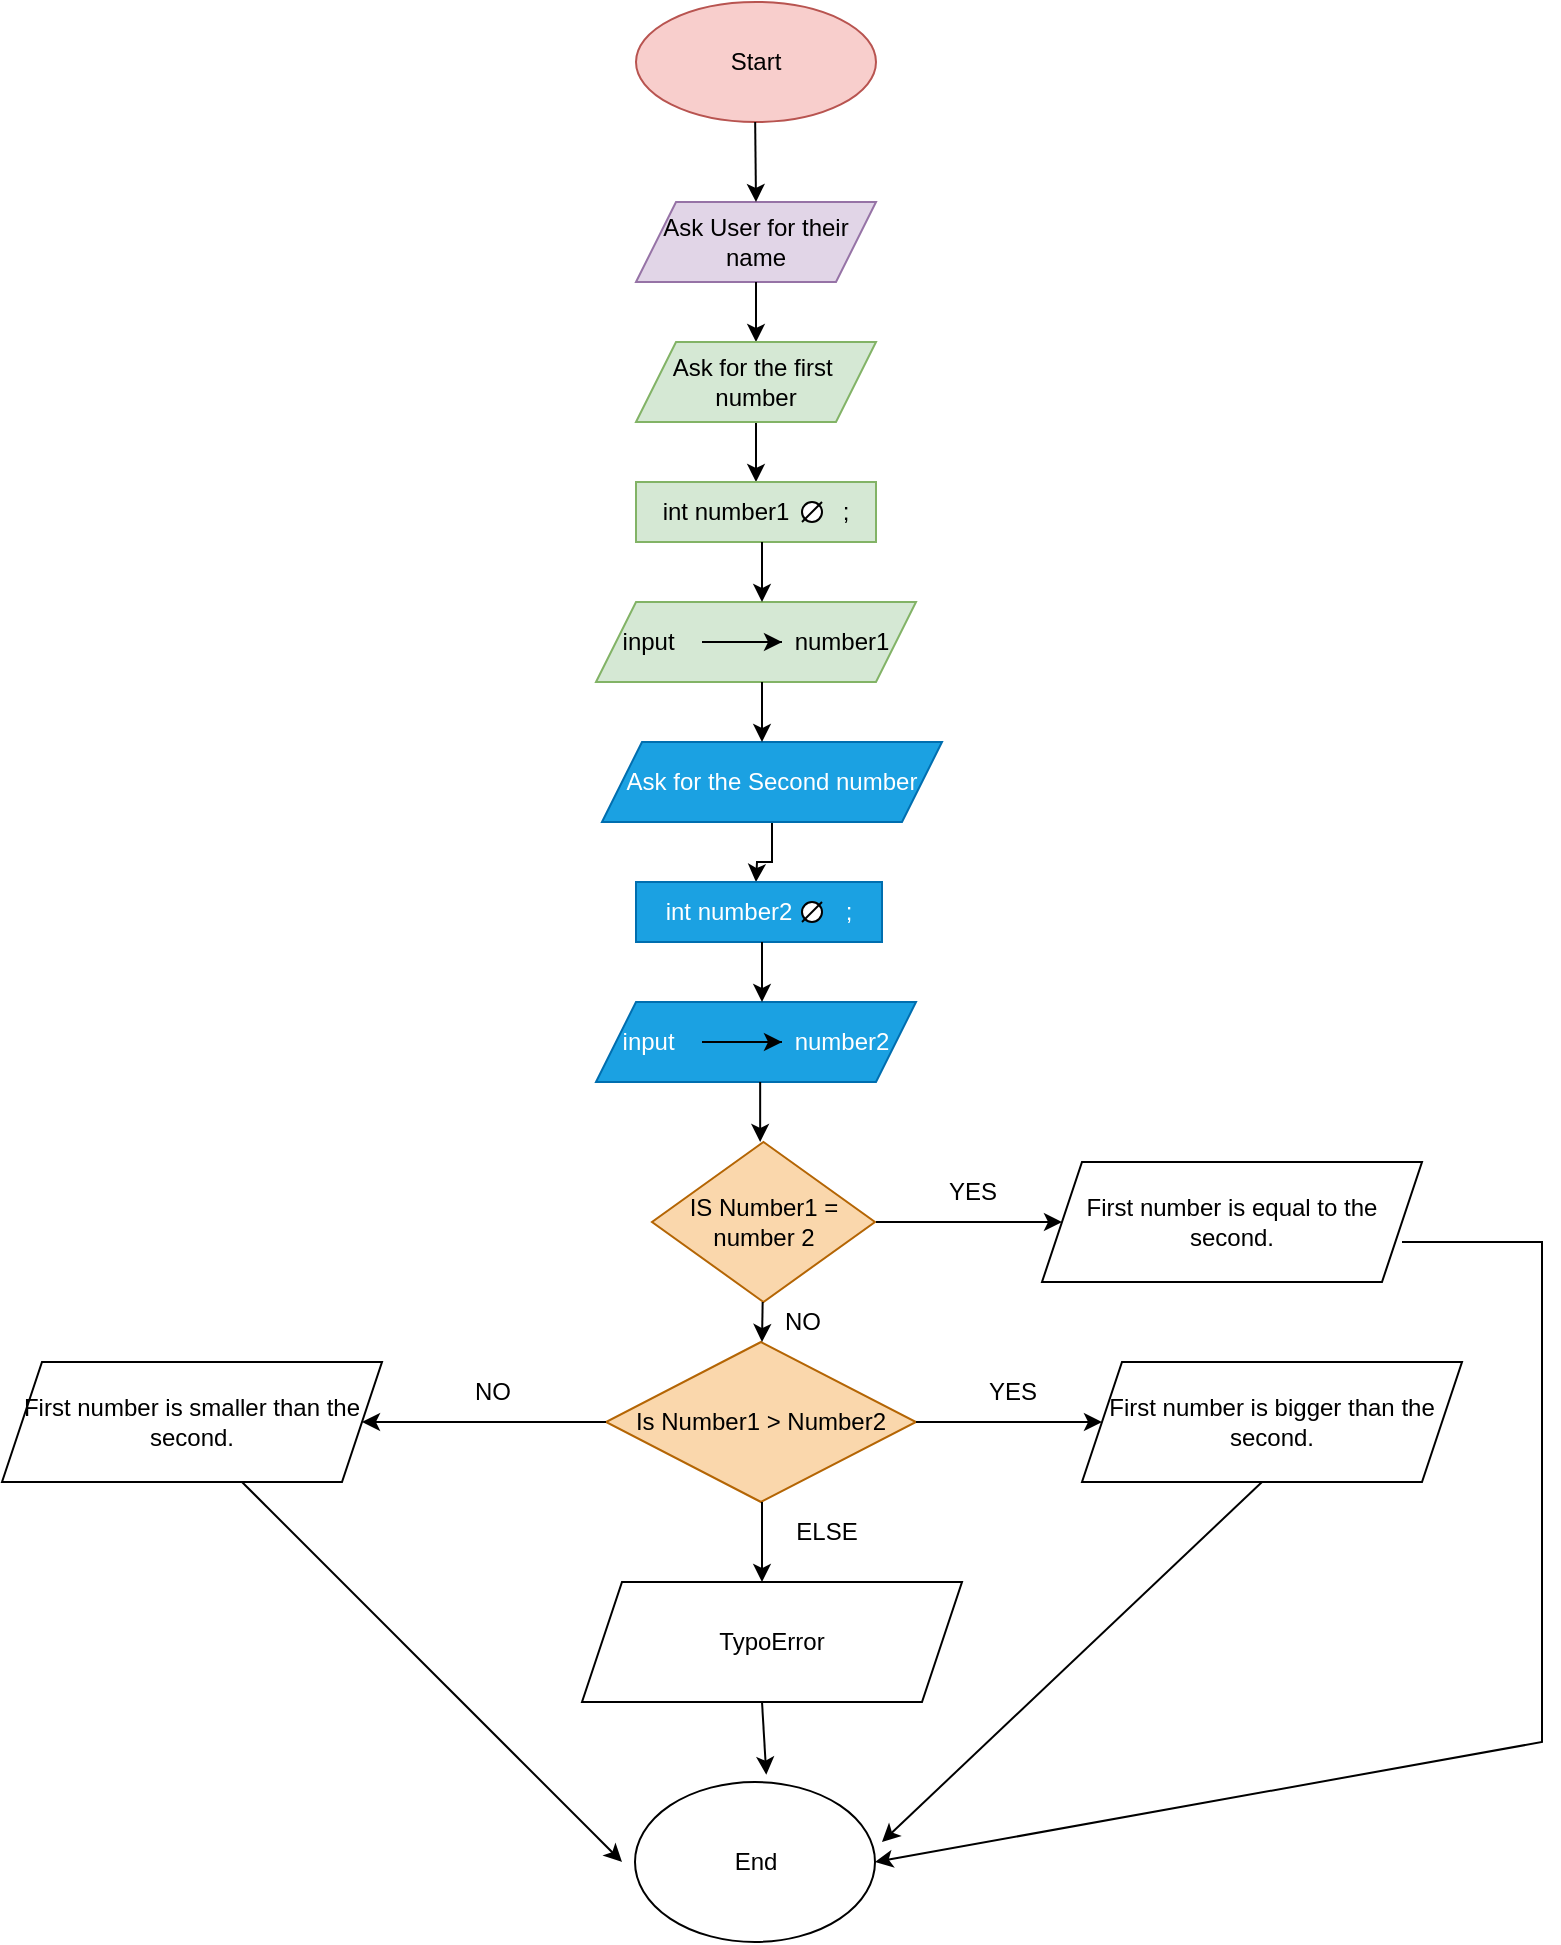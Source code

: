 <mxfile version="20.8.18" type="github"><diagram name="第 1 页" id="9ULNvB6iv0qvLEz-GjMS"><mxGraphModel dx="2022" dy="737" grid="1" gridSize="10" guides="1" tooltips="1" connect="1" arrows="1" fold="1" page="1" pageScale="1" pageWidth="827" pageHeight="1169" math="0" shadow="0"><root><mxCell id="0"/><mxCell id="1" parent="0"/><mxCell id="jE__YnzHyiMPVWCH3KPI-1" value="Start" style="ellipse;whiteSpace=wrap;html=1;fillColor=#f8cecc;strokeColor=#b85450;" vertex="1" parent="1"><mxGeometry x="-473" y="80" width="120" height="60" as="geometry"/></mxCell><mxCell id="jE__YnzHyiMPVWCH3KPI-2" value="Ask User for their name" style="shape=parallelogram;perimeter=parallelogramPerimeter;whiteSpace=wrap;html=1;fixedSize=1;fillColor=#e1d5e7;strokeColor=#9673a6;" vertex="1" parent="1"><mxGeometry x="-473" y="180" width="120" height="40" as="geometry"/></mxCell><mxCell id="jE__YnzHyiMPVWCH3KPI-3" value="" style="endArrow=classic;html=1;rounded=0;" edge="1" parent="1"><mxGeometry width="50" height="50" relative="1" as="geometry"><mxPoint x="-413.42" y="140" as="sourcePoint"/><mxPoint x="-413" y="180" as="targetPoint"/></mxGeometry></mxCell><mxCell id="jE__YnzHyiMPVWCH3KPI-4" value="" style="endArrow=classic;html=1;rounded=0;exitX=0.5;exitY=1;exitDx=0;exitDy=0;" edge="1" parent="1" source="jE__YnzHyiMPVWCH3KPI-2"><mxGeometry width="50" height="50" relative="1" as="geometry"><mxPoint x="-410" y="230" as="sourcePoint"/><mxPoint x="-413" y="250" as="targetPoint"/><Array as="points"/></mxGeometry></mxCell><mxCell id="jE__YnzHyiMPVWCH3KPI-11" value="" style="edgeStyle=orthogonalEdgeStyle;rounded=0;orthogonalLoop=1;jettySize=auto;html=1;" edge="1" parent="1" source="jE__YnzHyiMPVWCH3KPI-6"><mxGeometry relative="1" as="geometry"><mxPoint x="-413" y="320" as="targetPoint"/></mxGeometry></mxCell><mxCell id="jE__YnzHyiMPVWCH3KPI-6" value="Ask for the first&amp;nbsp; number" style="shape=parallelogram;perimeter=parallelogramPerimeter;whiteSpace=wrap;html=1;fixedSize=1;fillColor=#d5e8d4;strokeColor=#82b366;" vertex="1" parent="1"><mxGeometry x="-473" y="250" width="120" height="40" as="geometry"/></mxCell><mxCell id="jE__YnzHyiMPVWCH3KPI-7" value="input&amp;nbsp; &amp;nbsp; &amp;nbsp; &amp;nbsp; &amp;nbsp; &amp;nbsp; &amp;nbsp; &amp;nbsp; &amp;nbsp; number1" style="shape=parallelogram;perimeter=parallelogramPerimeter;whiteSpace=wrap;html=1;fixedSize=1;fillColor=#d5e8d4;strokeColor=#82b366;" vertex="1" parent="1"><mxGeometry x="-493" y="380" width="160" height="40" as="geometry"/></mxCell><mxCell id="jE__YnzHyiMPVWCH3KPI-12" value="int number1&amp;nbsp; &amp;nbsp; &amp;nbsp; &amp;nbsp; ;" style="rounded=0;whiteSpace=wrap;html=1;fillColor=#d5e8d4;strokeColor=#82b366;" vertex="1" parent="1"><mxGeometry x="-473" y="320" width="120" height="30" as="geometry"/></mxCell><mxCell id="jE__YnzHyiMPVWCH3KPI-16" value="" style="edgeStyle=orthogonalEdgeStyle;rounded=0;orthogonalLoop=1;jettySize=auto;html=1;" edge="1" parent="1"><mxGeometry relative="1" as="geometry"><mxPoint x="-410" y="350" as="sourcePoint"/><mxPoint x="-410" y="380" as="targetPoint"/></mxGeometry></mxCell><mxCell id="jE__YnzHyiMPVWCH3KPI-19" value="" style="endArrow=classic;html=1;rounded=0;" edge="1" parent="1"><mxGeometry width="50" height="50" relative="1" as="geometry"><mxPoint x="-400" y="400" as="sourcePoint"/><mxPoint x="-400" y="400" as="targetPoint"/><Array as="points"><mxPoint x="-440" y="400"/></Array></mxGeometry></mxCell><mxCell id="jE__YnzHyiMPVWCH3KPI-20" value="" style="ellipse;whiteSpace=wrap;html=1;aspect=fixed;" vertex="1" parent="1"><mxGeometry x="-390" y="330" width="10" height="10" as="geometry"/></mxCell><mxCell id="jE__YnzHyiMPVWCH3KPI-23" value="" style="endArrow=none;html=1;rounded=0;" edge="1" parent="1"><mxGeometry width="50" height="50" relative="1" as="geometry"><mxPoint x="-390" y="340" as="sourcePoint"/><mxPoint x="-380" y="330" as="targetPoint"/></mxGeometry></mxCell><mxCell id="jE__YnzHyiMPVWCH3KPI-24" value="" style="edgeStyle=orthogonalEdgeStyle;rounded=0;orthogonalLoop=1;jettySize=auto;html=1;" edge="1" parent="1" source="jE__YnzHyiMPVWCH3KPI-25"><mxGeometry relative="1" as="geometry"><mxPoint x="-413" y="520" as="targetPoint"/></mxGeometry></mxCell><mxCell id="jE__YnzHyiMPVWCH3KPI-25" value="Ask for the Second number" style="shape=parallelogram;perimeter=parallelogramPerimeter;whiteSpace=wrap;html=1;fixedSize=1;fillColor=#1ba1e2;fontColor=#ffffff;strokeColor=#006EAF;" vertex="1" parent="1"><mxGeometry x="-490" y="450" width="170" height="40" as="geometry"/></mxCell><mxCell id="jE__YnzHyiMPVWCH3KPI-26" value="input&amp;nbsp; &amp;nbsp; &amp;nbsp; &amp;nbsp; &amp;nbsp; &amp;nbsp; &amp;nbsp; &amp;nbsp; &amp;nbsp; number2" style="shape=parallelogram;perimeter=parallelogramPerimeter;whiteSpace=wrap;html=1;fixedSize=1;fillColor=#1ba1e2;fontColor=#ffffff;strokeColor=#006EAF;" vertex="1" parent="1"><mxGeometry x="-493" y="580" width="160" height="40" as="geometry"/></mxCell><mxCell id="jE__YnzHyiMPVWCH3KPI-27" value="int number2&amp;nbsp; &amp;nbsp; &amp;nbsp; &amp;nbsp; ;" style="rounded=0;whiteSpace=wrap;html=1;fillColor=#1ba1e2;fontColor=#ffffff;strokeColor=#006EAF;" vertex="1" parent="1"><mxGeometry x="-473" y="520" width="123" height="30" as="geometry"/></mxCell><mxCell id="jE__YnzHyiMPVWCH3KPI-28" value="" style="edgeStyle=orthogonalEdgeStyle;rounded=0;orthogonalLoop=1;jettySize=auto;html=1;" edge="1" parent="1"><mxGeometry relative="1" as="geometry"><mxPoint x="-410" y="550" as="sourcePoint"/><mxPoint x="-410" y="580" as="targetPoint"/></mxGeometry></mxCell><mxCell id="jE__YnzHyiMPVWCH3KPI-29" value="" style="endArrow=classic;html=1;rounded=0;" edge="1" parent="1"><mxGeometry width="50" height="50" relative="1" as="geometry"><mxPoint x="-400" y="600" as="sourcePoint"/><mxPoint x="-400" y="600" as="targetPoint"/><Array as="points"><mxPoint x="-440" y="600"/></Array></mxGeometry></mxCell><mxCell id="jE__YnzHyiMPVWCH3KPI-30" value="" style="ellipse;whiteSpace=wrap;html=1;aspect=fixed;" vertex="1" parent="1"><mxGeometry x="-390" y="530" width="10" height="10" as="geometry"/></mxCell><mxCell id="jE__YnzHyiMPVWCH3KPI-31" value="" style="endArrow=none;html=1;rounded=0;" edge="1" parent="1"><mxGeometry width="50" height="50" relative="1" as="geometry"><mxPoint x="-390" y="540" as="sourcePoint"/><mxPoint x="-380" y="530" as="targetPoint"/></mxGeometry></mxCell><mxCell id="jE__YnzHyiMPVWCH3KPI-33" value="" style="endArrow=classic;html=1;rounded=0;" edge="1" parent="1"><mxGeometry width="50" height="50" relative="1" as="geometry"><mxPoint x="-410" y="420" as="sourcePoint"/><mxPoint x="-410" y="450" as="targetPoint"/></mxGeometry></mxCell><mxCell id="jE__YnzHyiMPVWCH3KPI-35" value="" style="edgeStyle=orthogonalEdgeStyle;rounded=0;orthogonalLoop=1;jettySize=auto;html=1;" edge="1" parent="1"><mxGeometry relative="1" as="geometry"><mxPoint x="-410.92" y="620" as="sourcePoint"/><mxPoint x="-410.92" y="650" as="targetPoint"/></mxGeometry></mxCell><mxCell id="jE__YnzHyiMPVWCH3KPI-44" value="IS Number1 = number 2" style="rhombus;whiteSpace=wrap;html=1;fillColor=#fad7ac;strokeColor=#b46504;" vertex="1" parent="1"><mxGeometry x="-465" y="650" width="111.5" height="80" as="geometry"/></mxCell><mxCell id="jE__YnzHyiMPVWCH3KPI-45" value="Is Number1 &amp;gt; Number2" style="rhombus;whiteSpace=wrap;html=1;fillColor=#fad7ac;strokeColor=#b46504;" vertex="1" parent="1"><mxGeometry x="-488" y="750" width="155" height="80" as="geometry"/></mxCell><mxCell id="jE__YnzHyiMPVWCH3KPI-46" value="" style="endArrow=classic;html=1;rounded=0;" edge="1" parent="1"><mxGeometry width="50" height="50" relative="1" as="geometry"><mxPoint x="-333" y="790" as="sourcePoint"/><mxPoint x="-240" y="790" as="targetPoint"/><Array as="points"/></mxGeometry></mxCell><mxCell id="jE__YnzHyiMPVWCH3KPI-47" value="YES" style="text;html=1;align=center;verticalAlign=middle;resizable=0;points=[];autosize=1;strokeColor=none;fillColor=none;" vertex="1" parent="1"><mxGeometry x="-310" y="760" width="50" height="30" as="geometry"/></mxCell><mxCell id="jE__YnzHyiMPVWCH3KPI-48" value="First number is bigger than the second." style="shape=parallelogram;perimeter=parallelogramPerimeter;whiteSpace=wrap;html=1;fixedSize=1;" vertex="1" parent="1"><mxGeometry x="-250" y="760" width="190" height="60" as="geometry"/></mxCell><mxCell id="jE__YnzHyiMPVWCH3KPI-49" value="NO" style="text;html=1;align=center;verticalAlign=middle;resizable=0;points=[];autosize=1;strokeColor=none;fillColor=none;" vertex="1" parent="1"><mxGeometry x="-565" y="760" width="40" height="30" as="geometry"/></mxCell><mxCell id="jE__YnzHyiMPVWCH3KPI-50" value="" style="endArrow=classic;html=1;rounded=0;" edge="1" parent="1"><mxGeometry width="50" height="50" relative="1" as="geometry"><mxPoint x="-488" y="790" as="sourcePoint"/><mxPoint x="-610" y="790" as="targetPoint"/><Array as="points"/></mxGeometry></mxCell><mxCell id="jE__YnzHyiMPVWCH3KPI-51" value="First number is smaller than the second." style="shape=parallelogram;perimeter=parallelogramPerimeter;whiteSpace=wrap;html=1;fixedSize=1;" vertex="1" parent="1"><mxGeometry x="-790" y="760" width="190" height="60" as="geometry"/></mxCell><mxCell id="jE__YnzHyiMPVWCH3KPI-52" value="" style="edgeStyle=orthogonalEdgeStyle;rounded=0;orthogonalLoop=1;jettySize=auto;html=1;" edge="1" parent="1"><mxGeometry relative="1" as="geometry"><mxPoint x="-409.67" y="730" as="sourcePoint"/><mxPoint x="-410" y="750" as="targetPoint"/></mxGeometry></mxCell><mxCell id="jE__YnzHyiMPVWCH3KPI-53" value="NO" style="text;html=1;align=center;verticalAlign=middle;resizable=0;points=[];autosize=1;strokeColor=none;fillColor=none;" vertex="1" parent="1"><mxGeometry x="-410" y="725" width="40" height="30" as="geometry"/></mxCell><mxCell id="jE__YnzHyiMPVWCH3KPI-54" value="" style="endArrow=classic;html=1;rounded=0;" edge="1" parent="1"><mxGeometry width="50" height="50" relative="1" as="geometry"><mxPoint x="-353" y="690" as="sourcePoint"/><mxPoint x="-260" y="690" as="targetPoint"/><Array as="points"/></mxGeometry></mxCell><mxCell id="jE__YnzHyiMPVWCH3KPI-55" value="YES" style="text;html=1;align=center;verticalAlign=middle;resizable=0;points=[];autosize=1;strokeColor=none;fillColor=none;" vertex="1" parent="1"><mxGeometry x="-330" y="660" width="50" height="30" as="geometry"/></mxCell><mxCell id="jE__YnzHyiMPVWCH3KPI-56" value="First number is equal to the second." style="shape=parallelogram;perimeter=parallelogramPerimeter;whiteSpace=wrap;html=1;fixedSize=1;" vertex="1" parent="1"><mxGeometry x="-270" y="660" width="190" height="60" as="geometry"/></mxCell><mxCell id="jE__YnzHyiMPVWCH3KPI-57" value="End" style="ellipse;whiteSpace=wrap;html=1;" vertex="1" parent="1"><mxGeometry x="-473.5" y="970" width="120" height="80" as="geometry"/></mxCell><mxCell id="jE__YnzHyiMPVWCH3KPI-58" value="" style="endArrow=classic;html=1;rounded=0;" edge="1" parent="1"><mxGeometry width="50" height="50" relative="1" as="geometry"><mxPoint x="-410" y="830" as="sourcePoint"/><mxPoint x="-410" y="870" as="targetPoint"/></mxGeometry></mxCell><mxCell id="jE__YnzHyiMPVWCH3KPI-59" value="ELSE" style="text;html=1;align=center;verticalAlign=middle;resizable=0;points=[];autosize=1;strokeColor=none;fillColor=none;" vertex="1" parent="1"><mxGeometry x="-403.5" y="830" width="50" height="30" as="geometry"/></mxCell><mxCell id="jE__YnzHyiMPVWCH3KPI-60" value="TypoError" style="shape=parallelogram;perimeter=parallelogramPerimeter;whiteSpace=wrap;html=1;fixedSize=1;" vertex="1" parent="1"><mxGeometry x="-500" y="870" width="190" height="60" as="geometry"/></mxCell><mxCell id="jE__YnzHyiMPVWCH3KPI-61" value="" style="endArrow=classic;html=1;rounded=0;entryX=1;entryY=0.5;entryDx=0;entryDy=0;" edge="1" parent="1" target="jE__YnzHyiMPVWCH3KPI-57"><mxGeometry width="50" height="50" relative="1" as="geometry"><mxPoint x="-90" y="700" as="sourcePoint"/><mxPoint x="-20" y="1040" as="targetPoint"/><Array as="points"><mxPoint x="-50" y="700"/><mxPoint x="-20" y="700"/><mxPoint x="-20" y="950"/></Array></mxGeometry></mxCell><mxCell id="jE__YnzHyiMPVWCH3KPI-64" value="" style="endArrow=classic;html=1;rounded=0;" edge="1" parent="1"><mxGeometry width="50" height="50" relative="1" as="geometry"><mxPoint x="-160" y="820" as="sourcePoint"/><mxPoint x="-350" y="1000" as="targetPoint"/></mxGeometry></mxCell><mxCell id="jE__YnzHyiMPVWCH3KPI-65" value="" style="endArrow=classic;html=1;rounded=0;" edge="1" parent="1"><mxGeometry width="50" height="50" relative="1" as="geometry"><mxPoint x="-670" y="820" as="sourcePoint"/><mxPoint x="-480" y="1010" as="targetPoint"/></mxGeometry></mxCell><mxCell id="jE__YnzHyiMPVWCH3KPI-66" value="" style="endArrow=classic;html=1;rounded=0;entryX=0.547;entryY=-0.046;entryDx=0;entryDy=0;entryPerimeter=0;" edge="1" parent="1" target="jE__YnzHyiMPVWCH3KPI-57"><mxGeometry width="50" height="50" relative="1" as="geometry"><mxPoint x="-410" y="930" as="sourcePoint"/><mxPoint x="-360" y="880" as="targetPoint"/></mxGeometry></mxCell></root></mxGraphModel></diagram></mxfile>